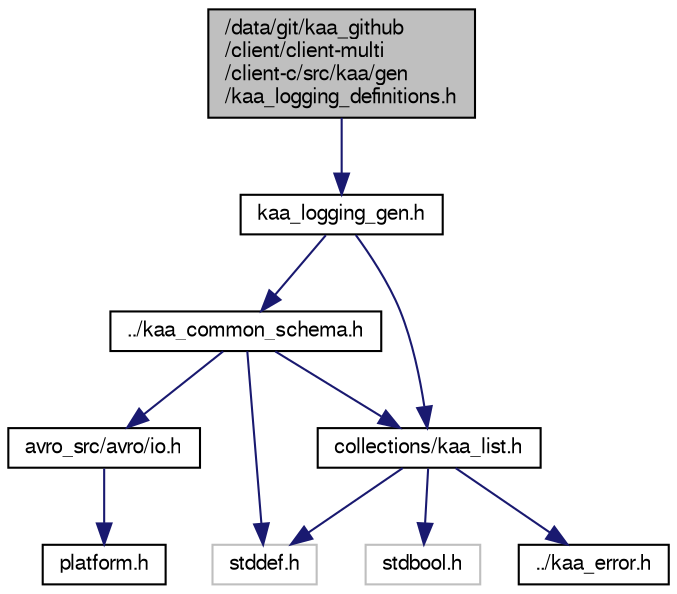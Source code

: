 digraph "/data/git/kaa_github/client/client-multi/client-c/src/kaa/gen/kaa_logging_definitions.h"
{
  bgcolor="transparent";
  edge [fontname="FreeSans",fontsize="10",labelfontname="FreeSans",labelfontsize="10"];
  node [fontname="FreeSans",fontsize="10",shape=record];
  Node1 [label="/data/git/kaa_github\l/client/client-multi\l/client-c/src/kaa/gen\l/kaa_logging_definitions.h",height=0.2,width=0.4,color="black", fillcolor="grey75", style="filled" fontcolor="black"];
  Node1 -> Node2 [color="midnightblue",fontsize="10",style="solid",fontname="FreeSans"];
  Node2 [label="kaa_logging_gen.h",height=0.2,width=0.4,color="black",URL="$kaa__logging__gen_8h.html"];
  Node2 -> Node3 [color="midnightblue",fontsize="10",style="solid",fontname="FreeSans"];
  Node3 [label="../kaa_common_schema.h",height=0.2,width=0.4,color="black",URL="$kaa__common__schema_8h.html"];
  Node3 -> Node4 [color="midnightblue",fontsize="10",style="solid",fontname="FreeSans"];
  Node4 [label="stddef.h",height=0.2,width=0.4,color="grey75"];
  Node3 -> Node5 [color="midnightblue",fontsize="10",style="solid",fontname="FreeSans"];
  Node5 [label="avro_src/avro/io.h",height=0.2,width=0.4,color="black",URL="$io_8h.html"];
  Node5 -> Node6 [color="midnightblue",fontsize="10",style="solid",fontname="FreeSans"];
  Node6 [label="platform.h",height=0.2,width=0.4,color="black",URL="$avro__src_2avro_2platform_8h.html"];
  Node3 -> Node7 [color="midnightblue",fontsize="10",style="solid",fontname="FreeSans"];
  Node7 [label="collections/kaa_list.h",height=0.2,width=0.4,color="black",URL="$kaa__list_8h.html"];
  Node7 -> Node8 [color="midnightblue",fontsize="10",style="solid",fontname="FreeSans"];
  Node8 [label="stdbool.h",height=0.2,width=0.4,color="grey75"];
  Node7 -> Node4 [color="midnightblue",fontsize="10",style="solid",fontname="FreeSans"];
  Node7 -> Node9 [color="midnightblue",fontsize="10",style="solid",fontname="FreeSans"];
  Node9 [label="../kaa_error.h",height=0.2,width=0.4,color="black",URL="$kaa__error_8h.html",tooltip="Kaa error codes. "];
  Node2 -> Node7 [color="midnightblue",fontsize="10",style="solid",fontname="FreeSans"];
}
